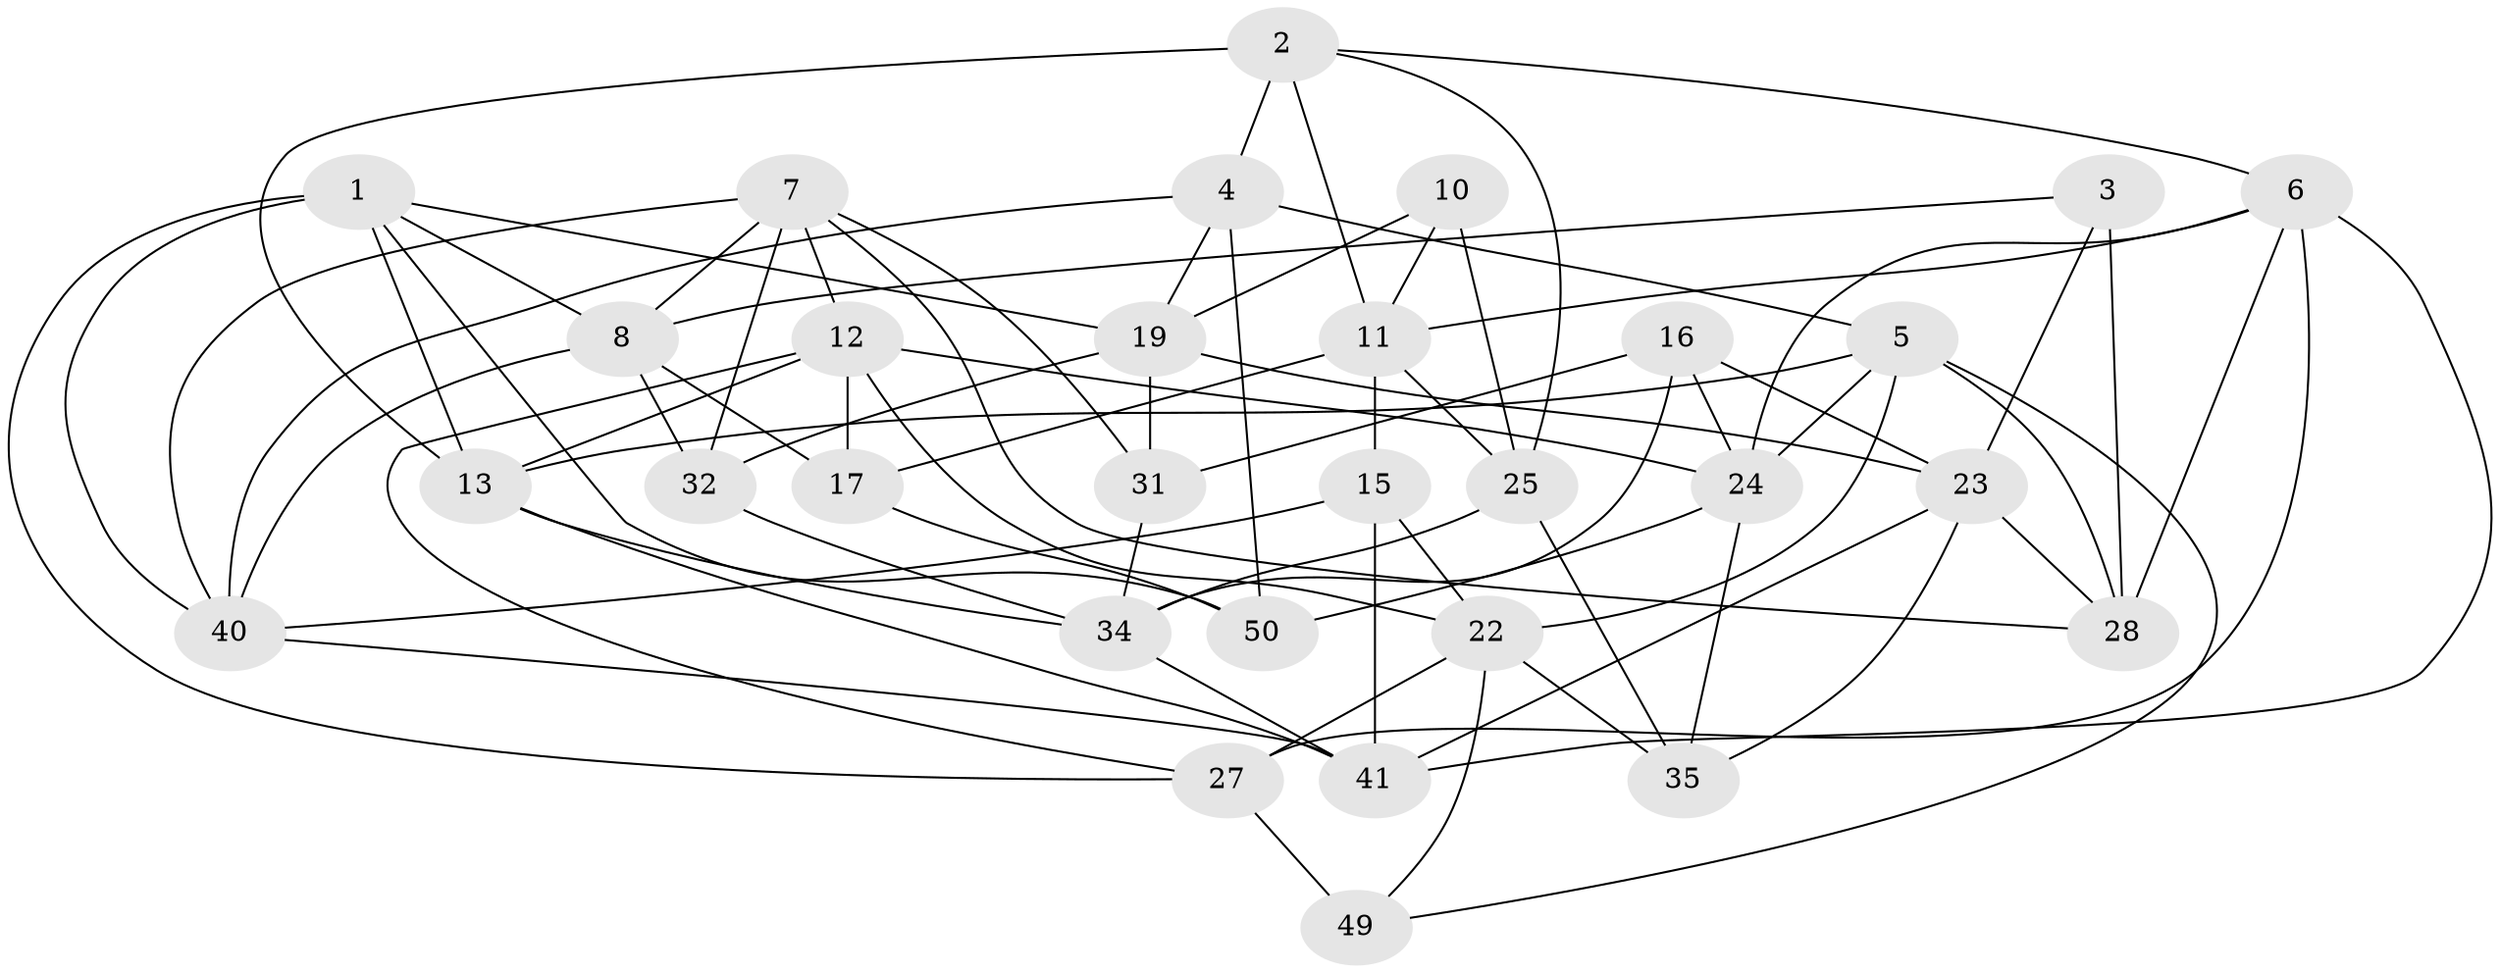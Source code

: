 // Generated by graph-tools (version 1.1) at 2025/52/02/27/25 19:52:28]
// undirected, 30 vertices, 76 edges
graph export_dot {
graph [start="1"]
  node [color=gray90,style=filled];
  1 [super="+20"];
  2 [super="+33"];
  3;
  4 [super="+46"];
  5 [super="+38"];
  6 [super="+39"];
  7 [super="+9"];
  8 [super="+14"];
  10;
  11 [super="+18"];
  12 [super="+21"];
  13 [super="+26"];
  15;
  16;
  17;
  19 [super="+37"];
  22 [super="+30"];
  23 [super="+42"];
  24 [super="+44"];
  25 [super="+29"];
  27 [super="+36"];
  28 [super="+48"];
  31;
  32;
  34 [super="+47"];
  35;
  40 [super="+43"];
  41 [super="+45"];
  49;
  50;
  1 -- 40;
  1 -- 19;
  1 -- 50;
  1 -- 27;
  1 -- 13;
  1 -- 8;
  2 -- 13;
  2 -- 6;
  2 -- 4 [weight=2];
  2 -- 25;
  2 -- 11;
  3 -- 28 [weight=2];
  3 -- 23;
  3 -- 8;
  4 -- 50;
  4 -- 5;
  4 -- 40;
  4 -- 19;
  5 -- 24;
  5 -- 49;
  5 -- 22;
  5 -- 13;
  5 -- 28;
  6 -- 28;
  6 -- 27;
  6 -- 24;
  6 -- 41;
  6 -- 11;
  7 -- 12;
  7 -- 32;
  7 -- 31;
  7 -- 8;
  7 -- 40;
  7 -- 28;
  8 -- 32;
  8 -- 40;
  8 -- 17;
  10 -- 25 [weight=2];
  10 -- 11;
  10 -- 19;
  11 -- 17;
  11 -- 15;
  11 -- 25;
  12 -- 27;
  12 -- 24;
  12 -- 17;
  12 -- 13;
  12 -- 22;
  13 -- 41;
  13 -- 34;
  15 -- 41;
  15 -- 22;
  15 -- 40;
  16 -- 24;
  16 -- 23;
  16 -- 31;
  16 -- 34;
  17 -- 50;
  19 -- 32;
  19 -- 31;
  19 -- 23;
  22 -- 27;
  22 -- 49;
  22 -- 35;
  23 -- 41;
  23 -- 35;
  23 -- 28;
  24 -- 50;
  24 -- 35;
  25 -- 34;
  25 -- 35;
  27 -- 49 [weight=2];
  31 -- 34;
  32 -- 34;
  34 -- 41;
  40 -- 41;
}
